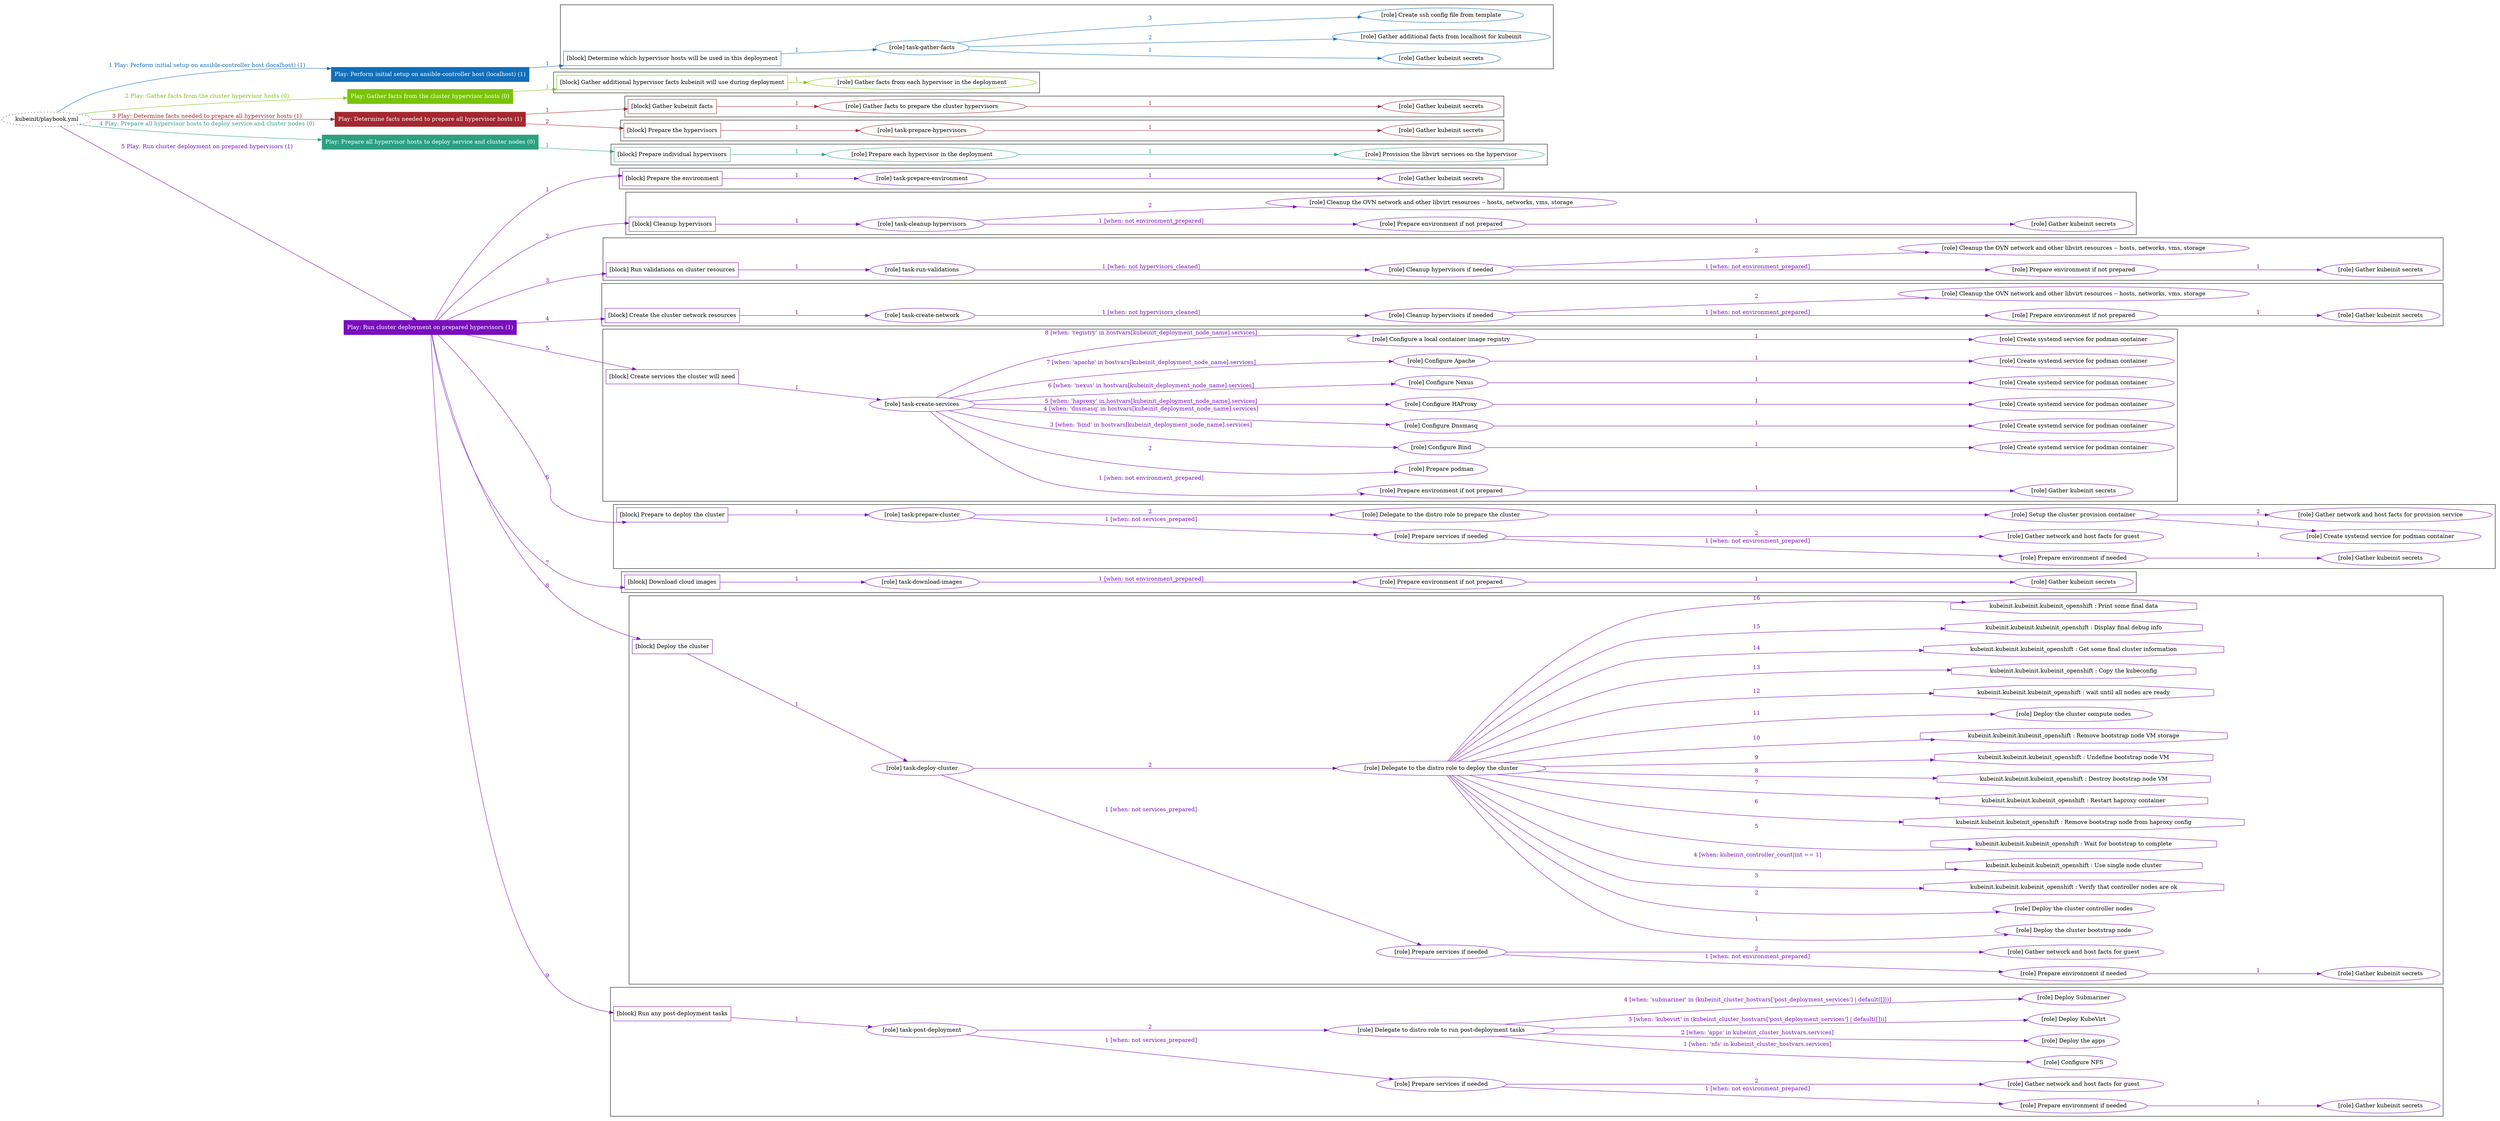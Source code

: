 digraph {
	graph [concentrate=true ordering=in rankdir=LR ratio=fill]
	edge [esep=5 sep=10]
	"kubeinit/playbook.yml" [URL="/home/runner/work/kubeinit/kubeinit/kubeinit/playbook.yml" id=playbook_2bc919d2 style=dotted]
	"kubeinit/playbook.yml" -> play_42d8cb57 [label="1 Play: Perform initial setup on ansible-controller host (localhost) (1)" color="#136eb9" fontcolor="#136eb9" id=edge_play_42d8cb57 labeltooltip="1 Play: Perform initial setup on ansible-controller host (localhost) (1)" tooltip="1 Play: Perform initial setup on ansible-controller host (localhost) (1)"]
	subgraph "Play: Perform initial setup on ansible-controller host (localhost) (1)" {
		play_42d8cb57 [label="Play: Perform initial setup on ansible-controller host (localhost) (1)" URL="/home/runner/work/kubeinit/kubeinit/kubeinit/playbook.yml" color="#136eb9" fontcolor="#ffffff" id=play_42d8cb57 shape=box style=filled tooltip=localhost]
		play_42d8cb57 -> block_ab6382f8 [label=1 color="#136eb9" fontcolor="#136eb9" id=edge_block_ab6382f8 labeltooltip=1 tooltip=1]
		subgraph cluster_block_ab6382f8 {
			block_ab6382f8 [label="[block] Determine which hypervisor hosts will be used in this deployment" URL="/home/runner/work/kubeinit/kubeinit/kubeinit/playbook.yml" color="#136eb9" id=block_ab6382f8 labeltooltip="Determine which hypervisor hosts will be used in this deployment" shape=box tooltip="Determine which hypervisor hosts will be used in this deployment"]
			block_ab6382f8 -> role_4de01412 [label="1 " color="#136eb9" fontcolor="#136eb9" id=edge_role_4de01412 labeltooltip="1 " tooltip="1 "]
			subgraph "task-gather-facts" {
				role_4de01412 [label="[role] task-gather-facts" URL="/home/runner/work/kubeinit/kubeinit/kubeinit/playbook.yml" color="#136eb9" id=role_4de01412 tooltip="task-gather-facts"]
				role_4de01412 -> role_50ab19f2 [label="1 " color="#136eb9" fontcolor="#136eb9" id=edge_role_50ab19f2 labeltooltip="1 " tooltip="1 "]
				subgraph "Gather kubeinit secrets" {
					role_50ab19f2 [label="[role] Gather kubeinit secrets" URL="/home/runner/.ansible/collections/ansible_collections/kubeinit/kubeinit/roles/kubeinit_prepare/tasks/build_hypervisors_group.yml" color="#136eb9" id=role_50ab19f2 tooltip="Gather kubeinit secrets"]
				}
				role_4de01412 -> role_bbcec282 [label="2 " color="#136eb9" fontcolor="#136eb9" id=edge_role_bbcec282 labeltooltip="2 " tooltip="2 "]
				subgraph "Gather additional facts from localhost for kubeinit" {
					role_bbcec282 [label="[role] Gather additional facts from localhost for kubeinit" URL="/home/runner/.ansible/collections/ansible_collections/kubeinit/kubeinit/roles/kubeinit_prepare/tasks/build_hypervisors_group.yml" color="#136eb9" id=role_bbcec282 tooltip="Gather additional facts from localhost for kubeinit"]
				}
				role_4de01412 -> role_967ce13c [label="3 " color="#136eb9" fontcolor="#136eb9" id=edge_role_967ce13c labeltooltip="3 " tooltip="3 "]
				subgraph "Create ssh config file from template" {
					role_967ce13c [label="[role] Create ssh config file from template" URL="/home/runner/.ansible/collections/ansible_collections/kubeinit/kubeinit/roles/kubeinit_prepare/tasks/build_hypervisors_group.yml" color="#136eb9" id=role_967ce13c tooltip="Create ssh config file from template"]
				}
			}
		}
	}
	"kubeinit/playbook.yml" -> play_426afaae [label="2 Play: Gather facts from the cluster hypervisor hosts (0)" color="#7ac408" fontcolor="#7ac408" id=edge_play_426afaae labeltooltip="2 Play: Gather facts from the cluster hypervisor hosts (0)" tooltip="2 Play: Gather facts from the cluster hypervisor hosts (0)"]
	subgraph "Play: Gather facts from the cluster hypervisor hosts (0)" {
		play_426afaae [label="Play: Gather facts from the cluster hypervisor hosts (0)" URL="/home/runner/work/kubeinit/kubeinit/kubeinit/playbook.yml" color="#7ac408" fontcolor="#ffffff" id=play_426afaae shape=box style=filled tooltip="Play: Gather facts from the cluster hypervisor hosts (0)"]
		play_426afaae -> block_d5fd59d7 [label=1 color="#7ac408" fontcolor="#7ac408" id=edge_block_d5fd59d7 labeltooltip=1 tooltip=1]
		subgraph cluster_block_d5fd59d7 {
			block_d5fd59d7 [label="[block] Gather additional hypervisor facts kubeinit will use during deployment" URL="/home/runner/work/kubeinit/kubeinit/kubeinit/playbook.yml" color="#7ac408" id=block_d5fd59d7 labeltooltip="Gather additional hypervisor facts kubeinit will use during deployment" shape=box tooltip="Gather additional hypervisor facts kubeinit will use during deployment"]
			block_d5fd59d7 -> role_74eb1814 [label="1 " color="#7ac408" fontcolor="#7ac408" id=edge_role_74eb1814 labeltooltip="1 " tooltip="1 "]
			subgraph "Gather facts from each hypervisor in the deployment" {
				role_74eb1814 [label="[role] Gather facts from each hypervisor in the deployment" URL="/home/runner/work/kubeinit/kubeinit/kubeinit/playbook.yml" color="#7ac408" id=role_74eb1814 tooltip="Gather facts from each hypervisor in the deployment"]
			}
		}
	}
	"kubeinit/playbook.yml" -> play_64f6f1b3 [label="3 Play: Determine facts needed to prepare all hypervisor hosts (1)" color="#a4282f" fontcolor="#a4282f" id=edge_play_64f6f1b3 labeltooltip="3 Play: Determine facts needed to prepare all hypervisor hosts (1)" tooltip="3 Play: Determine facts needed to prepare all hypervisor hosts (1)"]
	subgraph "Play: Determine facts needed to prepare all hypervisor hosts (1)" {
		play_64f6f1b3 [label="Play: Determine facts needed to prepare all hypervisor hosts (1)" URL="/home/runner/work/kubeinit/kubeinit/kubeinit/playbook.yml" color="#a4282f" fontcolor="#ffffff" id=play_64f6f1b3 shape=box style=filled tooltip=localhost]
		play_64f6f1b3 -> block_60fd2ccb [label=1 color="#a4282f" fontcolor="#a4282f" id=edge_block_60fd2ccb labeltooltip=1 tooltip=1]
		subgraph cluster_block_60fd2ccb {
			block_60fd2ccb [label="[block] Gather kubeinit facts" URL="/home/runner/work/kubeinit/kubeinit/kubeinit/playbook.yml" color="#a4282f" id=block_60fd2ccb labeltooltip="Gather kubeinit facts" shape=box tooltip="Gather kubeinit facts"]
			block_60fd2ccb -> role_95e7369f [label="1 " color="#a4282f" fontcolor="#a4282f" id=edge_role_95e7369f labeltooltip="1 " tooltip="1 "]
			subgraph "Gather facts to prepare the cluster hypervisors" {
				role_95e7369f [label="[role] Gather facts to prepare the cluster hypervisors" URL="/home/runner/work/kubeinit/kubeinit/kubeinit/playbook.yml" color="#a4282f" id=role_95e7369f tooltip="Gather facts to prepare the cluster hypervisors"]
				role_95e7369f -> role_ccf4638d [label="1 " color="#a4282f" fontcolor="#a4282f" id=edge_role_ccf4638d labeltooltip="1 " tooltip="1 "]
				subgraph "Gather kubeinit secrets" {
					role_ccf4638d [label="[role] Gather kubeinit secrets" URL="/home/runner/.ansible/collections/ansible_collections/kubeinit/kubeinit/roles/kubeinit_prepare/tasks/gather_kubeinit_facts.yml" color="#a4282f" id=role_ccf4638d tooltip="Gather kubeinit secrets"]
				}
			}
		}
		play_64f6f1b3 -> block_06c0b3a3 [label=2 color="#a4282f" fontcolor="#a4282f" id=edge_block_06c0b3a3 labeltooltip=2 tooltip=2]
		subgraph cluster_block_06c0b3a3 {
			block_06c0b3a3 [label="[block] Prepare the hypervisors" URL="/home/runner/work/kubeinit/kubeinit/kubeinit/playbook.yml" color="#a4282f" id=block_06c0b3a3 labeltooltip="Prepare the hypervisors" shape=box tooltip="Prepare the hypervisors"]
			block_06c0b3a3 -> role_b91d839a [label="1 " color="#a4282f" fontcolor="#a4282f" id=edge_role_b91d839a labeltooltip="1 " tooltip="1 "]
			subgraph "task-prepare-hypervisors" {
				role_b91d839a [label="[role] task-prepare-hypervisors" URL="/home/runner/work/kubeinit/kubeinit/kubeinit/playbook.yml" color="#a4282f" id=role_b91d839a tooltip="task-prepare-hypervisors"]
				role_b91d839a -> role_ae317c5e [label="1 " color="#a4282f" fontcolor="#a4282f" id=edge_role_ae317c5e labeltooltip="1 " tooltip="1 "]
				subgraph "Gather kubeinit secrets" {
					role_ae317c5e [label="[role] Gather kubeinit secrets" URL="/home/runner/.ansible/collections/ansible_collections/kubeinit/kubeinit/roles/kubeinit_prepare/tasks/gather_kubeinit_facts.yml" color="#a4282f" id=role_ae317c5e tooltip="Gather kubeinit secrets"]
				}
			}
		}
	}
	"kubeinit/playbook.yml" -> play_3808975d [label="4 Play: Prepare all hypervisor hosts to deploy service and cluster nodes (0)" color="#2ca082" fontcolor="#2ca082" id=edge_play_3808975d labeltooltip="4 Play: Prepare all hypervisor hosts to deploy service and cluster nodes (0)" tooltip="4 Play: Prepare all hypervisor hosts to deploy service and cluster nodes (0)"]
	subgraph "Play: Prepare all hypervisor hosts to deploy service and cluster nodes (0)" {
		play_3808975d [label="Play: Prepare all hypervisor hosts to deploy service and cluster nodes (0)" URL="/home/runner/work/kubeinit/kubeinit/kubeinit/playbook.yml" color="#2ca082" fontcolor="#ffffff" id=play_3808975d shape=box style=filled tooltip="Play: Prepare all hypervisor hosts to deploy service and cluster nodes (0)"]
		play_3808975d -> block_1a9d08e6 [label=1 color="#2ca082" fontcolor="#2ca082" id=edge_block_1a9d08e6 labeltooltip=1 tooltip=1]
		subgraph cluster_block_1a9d08e6 {
			block_1a9d08e6 [label="[block] Prepare individual hypervisors" URL="/home/runner/work/kubeinit/kubeinit/kubeinit/playbook.yml" color="#2ca082" id=block_1a9d08e6 labeltooltip="Prepare individual hypervisors" shape=box tooltip="Prepare individual hypervisors"]
			block_1a9d08e6 -> role_0a9b0deb [label="1 " color="#2ca082" fontcolor="#2ca082" id=edge_role_0a9b0deb labeltooltip="1 " tooltip="1 "]
			subgraph "Prepare each hypervisor in the deployment" {
				role_0a9b0deb [label="[role] Prepare each hypervisor in the deployment" URL="/home/runner/work/kubeinit/kubeinit/kubeinit/playbook.yml" color="#2ca082" id=role_0a9b0deb tooltip="Prepare each hypervisor in the deployment"]
				role_0a9b0deb -> role_351b82cb [label="1 " color="#2ca082" fontcolor="#2ca082" id=edge_role_351b82cb labeltooltip="1 " tooltip="1 "]
				subgraph "Provision the libvirt services on the hypervisor" {
					role_351b82cb [label="[role] Provision the libvirt services on the hypervisor" URL="/home/runner/.ansible/collections/ansible_collections/kubeinit/kubeinit/roles/kubeinit_prepare/tasks/prepare_hypervisor.yml" color="#2ca082" id=role_351b82cb tooltip="Provision the libvirt services on the hypervisor"]
				}
			}
		}
	}
	"kubeinit/playbook.yml" -> play_d81e9c3a [label="5 Play: Run cluster deployment on prepared hypervisors (1)" color="#7a0ebe" fontcolor="#7a0ebe" id=edge_play_d81e9c3a labeltooltip="5 Play: Run cluster deployment on prepared hypervisors (1)" tooltip="5 Play: Run cluster deployment on prepared hypervisors (1)"]
	subgraph "Play: Run cluster deployment on prepared hypervisors (1)" {
		play_d81e9c3a [label="Play: Run cluster deployment on prepared hypervisors (1)" URL="/home/runner/work/kubeinit/kubeinit/kubeinit/playbook.yml" color="#7a0ebe" fontcolor="#ffffff" id=play_d81e9c3a shape=box style=filled tooltip=localhost]
		play_d81e9c3a -> block_cead1b37 [label=1 color="#7a0ebe" fontcolor="#7a0ebe" id=edge_block_cead1b37 labeltooltip=1 tooltip=1]
		subgraph cluster_block_cead1b37 {
			block_cead1b37 [label="[block] Prepare the environment" URL="/home/runner/work/kubeinit/kubeinit/kubeinit/playbook.yml" color="#7a0ebe" id=block_cead1b37 labeltooltip="Prepare the environment" shape=box tooltip="Prepare the environment"]
			block_cead1b37 -> role_fc29632f [label="1 " color="#7a0ebe" fontcolor="#7a0ebe" id=edge_role_fc29632f labeltooltip="1 " tooltip="1 "]
			subgraph "task-prepare-environment" {
				role_fc29632f [label="[role] task-prepare-environment" URL="/home/runner/work/kubeinit/kubeinit/kubeinit/playbook.yml" color="#7a0ebe" id=role_fc29632f tooltip="task-prepare-environment"]
				role_fc29632f -> role_c5c56ee0 [label="1 " color="#7a0ebe" fontcolor="#7a0ebe" id=edge_role_c5c56ee0 labeltooltip="1 " tooltip="1 "]
				subgraph "Gather kubeinit secrets" {
					role_c5c56ee0 [label="[role] Gather kubeinit secrets" URL="/home/runner/.ansible/collections/ansible_collections/kubeinit/kubeinit/roles/kubeinit_prepare/tasks/gather_kubeinit_facts.yml" color="#7a0ebe" id=role_c5c56ee0 tooltip="Gather kubeinit secrets"]
				}
			}
		}
		play_d81e9c3a -> block_6b18c7f3 [label=2 color="#7a0ebe" fontcolor="#7a0ebe" id=edge_block_6b18c7f3 labeltooltip=2 tooltip=2]
		subgraph cluster_block_6b18c7f3 {
			block_6b18c7f3 [label="[block] Cleanup hypervisors" URL="/home/runner/work/kubeinit/kubeinit/kubeinit/playbook.yml" color="#7a0ebe" id=block_6b18c7f3 labeltooltip="Cleanup hypervisors" shape=box tooltip="Cleanup hypervisors"]
			block_6b18c7f3 -> role_fdab3ddb [label="1 " color="#7a0ebe" fontcolor="#7a0ebe" id=edge_role_fdab3ddb labeltooltip="1 " tooltip="1 "]
			subgraph "task-cleanup-hypervisors" {
				role_fdab3ddb [label="[role] task-cleanup-hypervisors" URL="/home/runner/work/kubeinit/kubeinit/kubeinit/playbook.yml" color="#7a0ebe" id=role_fdab3ddb tooltip="task-cleanup-hypervisors"]
				role_fdab3ddb -> role_eb3c0dd7 [label="1 [when: not environment_prepared]" color="#7a0ebe" fontcolor="#7a0ebe" id=edge_role_eb3c0dd7 labeltooltip="1 [when: not environment_prepared]" tooltip="1 [when: not environment_prepared]"]
				subgraph "Prepare environment if not prepared" {
					role_eb3c0dd7 [label="[role] Prepare environment if not prepared" URL="/home/runner/.ansible/collections/ansible_collections/kubeinit/kubeinit/roles/kubeinit_prepare/tasks/cleanup_hypervisors.yml" color="#7a0ebe" id=role_eb3c0dd7 tooltip="Prepare environment if not prepared"]
					role_eb3c0dd7 -> role_951913f5 [label="1 " color="#7a0ebe" fontcolor="#7a0ebe" id=edge_role_951913f5 labeltooltip="1 " tooltip="1 "]
					subgraph "Gather kubeinit secrets" {
						role_951913f5 [label="[role] Gather kubeinit secrets" URL="/home/runner/.ansible/collections/ansible_collections/kubeinit/kubeinit/roles/kubeinit_prepare/tasks/gather_kubeinit_facts.yml" color="#7a0ebe" id=role_951913f5 tooltip="Gather kubeinit secrets"]
					}
				}
				role_fdab3ddb -> role_a3d88780 [label="2 " color="#7a0ebe" fontcolor="#7a0ebe" id=edge_role_a3d88780 labeltooltip="2 " tooltip="2 "]
				subgraph "Cleanup the OVN network and other libvirt resources -- hosts, networks, vms, storage" {
					role_a3d88780 [label="[role] Cleanup the OVN network and other libvirt resources -- hosts, networks, vms, storage" URL="/home/runner/.ansible/collections/ansible_collections/kubeinit/kubeinit/roles/kubeinit_prepare/tasks/cleanup_hypervisors.yml" color="#7a0ebe" id=role_a3d88780 tooltip="Cleanup the OVN network and other libvirt resources -- hosts, networks, vms, storage"]
				}
			}
		}
		play_d81e9c3a -> block_5285bfd0 [label=3 color="#7a0ebe" fontcolor="#7a0ebe" id=edge_block_5285bfd0 labeltooltip=3 tooltip=3]
		subgraph cluster_block_5285bfd0 {
			block_5285bfd0 [label="[block] Run validations on cluster resources" URL="/home/runner/work/kubeinit/kubeinit/kubeinit/playbook.yml" color="#7a0ebe" id=block_5285bfd0 labeltooltip="Run validations on cluster resources" shape=box tooltip="Run validations on cluster resources"]
			block_5285bfd0 -> role_451460b5 [label="1 " color="#7a0ebe" fontcolor="#7a0ebe" id=edge_role_451460b5 labeltooltip="1 " tooltip="1 "]
			subgraph "task-run-validations" {
				role_451460b5 [label="[role] task-run-validations" URL="/home/runner/work/kubeinit/kubeinit/kubeinit/playbook.yml" color="#7a0ebe" id=role_451460b5 tooltip="task-run-validations"]
				role_451460b5 -> role_3b1f6bc4 [label="1 [when: not hypervisors_cleaned]" color="#7a0ebe" fontcolor="#7a0ebe" id=edge_role_3b1f6bc4 labeltooltip="1 [when: not hypervisors_cleaned]" tooltip="1 [when: not hypervisors_cleaned]"]
				subgraph "Cleanup hypervisors if needed" {
					role_3b1f6bc4 [label="[role] Cleanup hypervisors if needed" URL="/home/runner/.ansible/collections/ansible_collections/kubeinit/kubeinit/roles/kubeinit_validations/tasks/main.yml" color="#7a0ebe" id=role_3b1f6bc4 tooltip="Cleanup hypervisors if needed"]
					role_3b1f6bc4 -> role_e2d80b6b [label="1 [when: not environment_prepared]" color="#7a0ebe" fontcolor="#7a0ebe" id=edge_role_e2d80b6b labeltooltip="1 [when: not environment_prepared]" tooltip="1 [when: not environment_prepared]"]
					subgraph "Prepare environment if not prepared" {
						role_e2d80b6b [label="[role] Prepare environment if not prepared" URL="/home/runner/.ansible/collections/ansible_collections/kubeinit/kubeinit/roles/kubeinit_prepare/tasks/cleanup_hypervisors.yml" color="#7a0ebe" id=role_e2d80b6b tooltip="Prepare environment if not prepared"]
						role_e2d80b6b -> role_4014cd0b [label="1 " color="#7a0ebe" fontcolor="#7a0ebe" id=edge_role_4014cd0b labeltooltip="1 " tooltip="1 "]
						subgraph "Gather kubeinit secrets" {
							role_4014cd0b [label="[role] Gather kubeinit secrets" URL="/home/runner/.ansible/collections/ansible_collections/kubeinit/kubeinit/roles/kubeinit_prepare/tasks/gather_kubeinit_facts.yml" color="#7a0ebe" id=role_4014cd0b tooltip="Gather kubeinit secrets"]
						}
					}
					role_3b1f6bc4 -> role_65a14066 [label="2 " color="#7a0ebe" fontcolor="#7a0ebe" id=edge_role_65a14066 labeltooltip="2 " tooltip="2 "]
					subgraph "Cleanup the OVN network and other libvirt resources -- hosts, networks, vms, storage" {
						role_65a14066 [label="[role] Cleanup the OVN network and other libvirt resources -- hosts, networks, vms, storage" URL="/home/runner/.ansible/collections/ansible_collections/kubeinit/kubeinit/roles/kubeinit_prepare/tasks/cleanup_hypervisors.yml" color="#7a0ebe" id=role_65a14066 tooltip="Cleanup the OVN network and other libvirt resources -- hosts, networks, vms, storage"]
					}
				}
			}
		}
		play_d81e9c3a -> block_34283083 [label=4 color="#7a0ebe" fontcolor="#7a0ebe" id=edge_block_34283083 labeltooltip=4 tooltip=4]
		subgraph cluster_block_34283083 {
			block_34283083 [label="[block] Create the cluster network resources" URL="/home/runner/work/kubeinit/kubeinit/kubeinit/playbook.yml" color="#7a0ebe" id=block_34283083 labeltooltip="Create the cluster network resources" shape=box tooltip="Create the cluster network resources"]
			block_34283083 -> role_364de4bc [label="1 " color="#7a0ebe" fontcolor="#7a0ebe" id=edge_role_364de4bc labeltooltip="1 " tooltip="1 "]
			subgraph "task-create-network" {
				role_364de4bc [label="[role] task-create-network" URL="/home/runner/work/kubeinit/kubeinit/kubeinit/playbook.yml" color="#7a0ebe" id=role_364de4bc tooltip="task-create-network"]
				role_364de4bc -> role_377ddd27 [label="1 [when: not hypervisors_cleaned]" color="#7a0ebe" fontcolor="#7a0ebe" id=edge_role_377ddd27 labeltooltip="1 [when: not hypervisors_cleaned]" tooltip="1 [when: not hypervisors_cleaned]"]
				subgraph "Cleanup hypervisors if needed" {
					role_377ddd27 [label="[role] Cleanup hypervisors if needed" URL="/home/runner/.ansible/collections/ansible_collections/kubeinit/kubeinit/roles/kubeinit_libvirt/tasks/create_network.yml" color="#7a0ebe" id=role_377ddd27 tooltip="Cleanup hypervisors if needed"]
					role_377ddd27 -> role_6f25ae5f [label="1 [when: not environment_prepared]" color="#7a0ebe" fontcolor="#7a0ebe" id=edge_role_6f25ae5f labeltooltip="1 [when: not environment_prepared]" tooltip="1 [when: not environment_prepared]"]
					subgraph "Prepare environment if not prepared" {
						role_6f25ae5f [label="[role] Prepare environment if not prepared" URL="/home/runner/.ansible/collections/ansible_collections/kubeinit/kubeinit/roles/kubeinit_prepare/tasks/cleanup_hypervisors.yml" color="#7a0ebe" id=role_6f25ae5f tooltip="Prepare environment if not prepared"]
						role_6f25ae5f -> role_d028f5d2 [label="1 " color="#7a0ebe" fontcolor="#7a0ebe" id=edge_role_d028f5d2 labeltooltip="1 " tooltip="1 "]
						subgraph "Gather kubeinit secrets" {
							role_d028f5d2 [label="[role] Gather kubeinit secrets" URL="/home/runner/.ansible/collections/ansible_collections/kubeinit/kubeinit/roles/kubeinit_prepare/tasks/gather_kubeinit_facts.yml" color="#7a0ebe" id=role_d028f5d2 tooltip="Gather kubeinit secrets"]
						}
					}
					role_377ddd27 -> role_b4fbc97c [label="2 " color="#7a0ebe" fontcolor="#7a0ebe" id=edge_role_b4fbc97c labeltooltip="2 " tooltip="2 "]
					subgraph "Cleanup the OVN network and other libvirt resources -- hosts, networks, vms, storage" {
						role_b4fbc97c [label="[role] Cleanup the OVN network and other libvirt resources -- hosts, networks, vms, storage" URL="/home/runner/.ansible/collections/ansible_collections/kubeinit/kubeinit/roles/kubeinit_prepare/tasks/cleanup_hypervisors.yml" color="#7a0ebe" id=role_b4fbc97c tooltip="Cleanup the OVN network and other libvirt resources -- hosts, networks, vms, storage"]
					}
				}
			}
		}
		play_d81e9c3a -> block_0e315339 [label=5 color="#7a0ebe" fontcolor="#7a0ebe" id=edge_block_0e315339 labeltooltip=5 tooltip=5]
		subgraph cluster_block_0e315339 {
			block_0e315339 [label="[block] Create services the cluster will need" URL="/home/runner/work/kubeinit/kubeinit/kubeinit/playbook.yml" color="#7a0ebe" id=block_0e315339 labeltooltip="Create services the cluster will need" shape=box tooltip="Create services the cluster will need"]
			block_0e315339 -> role_ed046661 [label="1 " color="#7a0ebe" fontcolor="#7a0ebe" id=edge_role_ed046661 labeltooltip="1 " tooltip="1 "]
			subgraph "task-create-services" {
				role_ed046661 [label="[role] task-create-services" URL="/home/runner/work/kubeinit/kubeinit/kubeinit/playbook.yml" color="#7a0ebe" id=role_ed046661 tooltip="task-create-services"]
				role_ed046661 -> role_180e9550 [label="1 [when: not environment_prepared]" color="#7a0ebe" fontcolor="#7a0ebe" id=edge_role_180e9550 labeltooltip="1 [when: not environment_prepared]" tooltip="1 [when: not environment_prepared]"]
				subgraph "Prepare environment if not prepared" {
					role_180e9550 [label="[role] Prepare environment if not prepared" URL="/home/runner/.ansible/collections/ansible_collections/kubeinit/kubeinit/roles/kubeinit_services/tasks/main.yml" color="#7a0ebe" id=role_180e9550 tooltip="Prepare environment if not prepared"]
					role_180e9550 -> role_a70366de [label="1 " color="#7a0ebe" fontcolor="#7a0ebe" id=edge_role_a70366de labeltooltip="1 " tooltip="1 "]
					subgraph "Gather kubeinit secrets" {
						role_a70366de [label="[role] Gather kubeinit secrets" URL="/home/runner/.ansible/collections/ansible_collections/kubeinit/kubeinit/roles/kubeinit_prepare/tasks/gather_kubeinit_facts.yml" color="#7a0ebe" id=role_a70366de tooltip="Gather kubeinit secrets"]
					}
				}
				role_ed046661 -> role_4c6524f3 [label="2 " color="#7a0ebe" fontcolor="#7a0ebe" id=edge_role_4c6524f3 labeltooltip="2 " tooltip="2 "]
				subgraph "Prepare podman" {
					role_4c6524f3 [label="[role] Prepare podman" URL="/home/runner/.ansible/collections/ansible_collections/kubeinit/kubeinit/roles/kubeinit_services/tasks/00_create_service_pod.yml" color="#7a0ebe" id=role_4c6524f3 tooltip="Prepare podman"]
				}
				role_ed046661 -> role_94556815 [label="3 [when: 'bind' in hostvars[kubeinit_deployment_node_name].services]" color="#7a0ebe" fontcolor="#7a0ebe" id=edge_role_94556815 labeltooltip="3 [when: 'bind' in hostvars[kubeinit_deployment_node_name].services]" tooltip="3 [when: 'bind' in hostvars[kubeinit_deployment_node_name].services]"]
				subgraph "Configure Bind" {
					role_94556815 [label="[role] Configure Bind" URL="/home/runner/.ansible/collections/ansible_collections/kubeinit/kubeinit/roles/kubeinit_services/tasks/start_services_containers.yml" color="#7a0ebe" id=role_94556815 tooltip="Configure Bind"]
					role_94556815 -> role_c3c93eae [label="1 " color="#7a0ebe" fontcolor="#7a0ebe" id=edge_role_c3c93eae labeltooltip="1 " tooltip="1 "]
					subgraph "Create systemd service for podman container" {
						role_c3c93eae [label="[role] Create systemd service for podman container" URL="/home/runner/.ansible/collections/ansible_collections/kubeinit/kubeinit/roles/kubeinit_bind/tasks/main.yml" color="#7a0ebe" id=role_c3c93eae tooltip="Create systemd service for podman container"]
					}
				}
				role_ed046661 -> role_1ec7f7c9 [label="4 [when: 'dnsmasq' in hostvars[kubeinit_deployment_node_name].services]" color="#7a0ebe" fontcolor="#7a0ebe" id=edge_role_1ec7f7c9 labeltooltip="4 [when: 'dnsmasq' in hostvars[kubeinit_deployment_node_name].services]" tooltip="4 [when: 'dnsmasq' in hostvars[kubeinit_deployment_node_name].services]"]
				subgraph "Configure Dnsmasq" {
					role_1ec7f7c9 [label="[role] Configure Dnsmasq" URL="/home/runner/.ansible/collections/ansible_collections/kubeinit/kubeinit/roles/kubeinit_services/tasks/start_services_containers.yml" color="#7a0ebe" id=role_1ec7f7c9 tooltip="Configure Dnsmasq"]
					role_1ec7f7c9 -> role_5368dae4 [label="1 " color="#7a0ebe" fontcolor="#7a0ebe" id=edge_role_5368dae4 labeltooltip="1 " tooltip="1 "]
					subgraph "Create systemd service for podman container" {
						role_5368dae4 [label="[role] Create systemd service for podman container" URL="/home/runner/.ansible/collections/ansible_collections/kubeinit/kubeinit/roles/kubeinit_dnsmasq/tasks/main.yml" color="#7a0ebe" id=role_5368dae4 tooltip="Create systemd service for podman container"]
					}
				}
				role_ed046661 -> role_682fdfee [label="5 [when: 'haproxy' in hostvars[kubeinit_deployment_node_name].services]" color="#7a0ebe" fontcolor="#7a0ebe" id=edge_role_682fdfee labeltooltip="5 [when: 'haproxy' in hostvars[kubeinit_deployment_node_name].services]" tooltip="5 [when: 'haproxy' in hostvars[kubeinit_deployment_node_name].services]"]
				subgraph "Configure HAProxy" {
					role_682fdfee [label="[role] Configure HAProxy" URL="/home/runner/.ansible/collections/ansible_collections/kubeinit/kubeinit/roles/kubeinit_services/tasks/start_services_containers.yml" color="#7a0ebe" id=role_682fdfee tooltip="Configure HAProxy"]
					role_682fdfee -> role_a5bc48e3 [label="1 " color="#7a0ebe" fontcolor="#7a0ebe" id=edge_role_a5bc48e3 labeltooltip="1 " tooltip="1 "]
					subgraph "Create systemd service for podman container" {
						role_a5bc48e3 [label="[role] Create systemd service for podman container" URL="/home/runner/.ansible/collections/ansible_collections/kubeinit/kubeinit/roles/kubeinit_haproxy/tasks/main.yml" color="#7a0ebe" id=role_a5bc48e3 tooltip="Create systemd service for podman container"]
					}
				}
				role_ed046661 -> role_8a5d8f8c [label="6 [when: 'nexus' in hostvars[kubeinit_deployment_node_name].services]" color="#7a0ebe" fontcolor="#7a0ebe" id=edge_role_8a5d8f8c labeltooltip="6 [when: 'nexus' in hostvars[kubeinit_deployment_node_name].services]" tooltip="6 [when: 'nexus' in hostvars[kubeinit_deployment_node_name].services]"]
				subgraph "Configure Nexus" {
					role_8a5d8f8c [label="[role] Configure Nexus" URL="/home/runner/.ansible/collections/ansible_collections/kubeinit/kubeinit/roles/kubeinit_services/tasks/start_services_containers.yml" color="#7a0ebe" id=role_8a5d8f8c tooltip="Configure Nexus"]
					role_8a5d8f8c -> role_ec5f494a [label="1 " color="#7a0ebe" fontcolor="#7a0ebe" id=edge_role_ec5f494a labeltooltip="1 " tooltip="1 "]
					subgraph "Create systemd service for podman container" {
						role_ec5f494a [label="[role] Create systemd service for podman container" URL="/home/runner/.ansible/collections/ansible_collections/kubeinit/kubeinit/roles/kubeinit_nexus/tasks/main.yml" color="#7a0ebe" id=role_ec5f494a tooltip="Create systemd service for podman container"]
					}
				}
				role_ed046661 -> role_c0e71c9e [label="7 [when: 'apache' in hostvars[kubeinit_deployment_node_name].services]" color="#7a0ebe" fontcolor="#7a0ebe" id=edge_role_c0e71c9e labeltooltip="7 [when: 'apache' in hostvars[kubeinit_deployment_node_name].services]" tooltip="7 [when: 'apache' in hostvars[kubeinit_deployment_node_name].services]"]
				subgraph "Configure Apache" {
					role_c0e71c9e [label="[role] Configure Apache" URL="/home/runner/.ansible/collections/ansible_collections/kubeinit/kubeinit/roles/kubeinit_services/tasks/start_services_containers.yml" color="#7a0ebe" id=role_c0e71c9e tooltip="Configure Apache"]
					role_c0e71c9e -> role_d91f0f58 [label="1 " color="#7a0ebe" fontcolor="#7a0ebe" id=edge_role_d91f0f58 labeltooltip="1 " tooltip="1 "]
					subgraph "Create systemd service for podman container" {
						role_d91f0f58 [label="[role] Create systemd service for podman container" URL="/home/runner/.ansible/collections/ansible_collections/kubeinit/kubeinit/roles/kubeinit_apache/tasks/main.yml" color="#7a0ebe" id=role_d91f0f58 tooltip="Create systemd service for podman container"]
					}
				}
				role_ed046661 -> role_6785eb2b [label="8 [when: 'registry' in hostvars[kubeinit_deployment_node_name].services]" color="#7a0ebe" fontcolor="#7a0ebe" id=edge_role_6785eb2b labeltooltip="8 [when: 'registry' in hostvars[kubeinit_deployment_node_name].services]" tooltip="8 [when: 'registry' in hostvars[kubeinit_deployment_node_name].services]"]
				subgraph "Configure a local container image registry" {
					role_6785eb2b [label="[role] Configure a local container image registry" URL="/home/runner/.ansible/collections/ansible_collections/kubeinit/kubeinit/roles/kubeinit_services/tasks/start_services_containers.yml" color="#7a0ebe" id=role_6785eb2b tooltip="Configure a local container image registry"]
					role_6785eb2b -> role_294d53e6 [label="1 " color="#7a0ebe" fontcolor="#7a0ebe" id=edge_role_294d53e6 labeltooltip="1 " tooltip="1 "]
					subgraph "Create systemd service for podman container" {
						role_294d53e6 [label="[role] Create systemd service for podman container" URL="/home/runner/.ansible/collections/ansible_collections/kubeinit/kubeinit/roles/kubeinit_registry/tasks/main.yml" color="#7a0ebe" id=role_294d53e6 tooltip="Create systemd service for podman container"]
					}
				}
			}
		}
		play_d81e9c3a -> block_6ee4ea5a [label=6 color="#7a0ebe" fontcolor="#7a0ebe" id=edge_block_6ee4ea5a labeltooltip=6 tooltip=6]
		subgraph cluster_block_6ee4ea5a {
			block_6ee4ea5a [label="[block] Prepare to deploy the cluster" URL="/home/runner/work/kubeinit/kubeinit/kubeinit/playbook.yml" color="#7a0ebe" id=block_6ee4ea5a labeltooltip="Prepare to deploy the cluster" shape=box tooltip="Prepare to deploy the cluster"]
			block_6ee4ea5a -> role_974b3382 [label="1 " color="#7a0ebe" fontcolor="#7a0ebe" id=edge_role_974b3382 labeltooltip="1 " tooltip="1 "]
			subgraph "task-prepare-cluster" {
				role_974b3382 [label="[role] task-prepare-cluster" URL="/home/runner/work/kubeinit/kubeinit/kubeinit/playbook.yml" color="#7a0ebe" id=role_974b3382 tooltip="task-prepare-cluster"]
				role_974b3382 -> role_971c753e [label="1 [when: not services_prepared]" color="#7a0ebe" fontcolor="#7a0ebe" id=edge_role_971c753e labeltooltip="1 [when: not services_prepared]" tooltip="1 [when: not services_prepared]"]
				subgraph "Prepare services if needed" {
					role_971c753e [label="[role] Prepare services if needed" URL="/home/runner/.ansible/collections/ansible_collections/kubeinit/kubeinit/roles/kubeinit_prepare/tasks/prepare_cluster.yml" color="#7a0ebe" id=role_971c753e tooltip="Prepare services if needed"]
					role_971c753e -> role_c338d9d8 [label="1 [when: not environment_prepared]" color="#7a0ebe" fontcolor="#7a0ebe" id=edge_role_c338d9d8 labeltooltip="1 [when: not environment_prepared]" tooltip="1 [when: not environment_prepared]"]
					subgraph "Prepare environment if needed" {
						role_c338d9d8 [label="[role] Prepare environment if needed" URL="/home/runner/.ansible/collections/ansible_collections/kubeinit/kubeinit/roles/kubeinit_services/tasks/prepare_services.yml" color="#7a0ebe" id=role_c338d9d8 tooltip="Prepare environment if needed"]
						role_c338d9d8 -> role_91e8bb3c [label="1 " color="#7a0ebe" fontcolor="#7a0ebe" id=edge_role_91e8bb3c labeltooltip="1 " tooltip="1 "]
						subgraph "Gather kubeinit secrets" {
							role_91e8bb3c [label="[role] Gather kubeinit secrets" URL="/home/runner/.ansible/collections/ansible_collections/kubeinit/kubeinit/roles/kubeinit_prepare/tasks/gather_kubeinit_facts.yml" color="#7a0ebe" id=role_91e8bb3c tooltip="Gather kubeinit secrets"]
						}
					}
					role_971c753e -> role_a97abe06 [label="2 " color="#7a0ebe" fontcolor="#7a0ebe" id=edge_role_a97abe06 labeltooltip="2 " tooltip="2 "]
					subgraph "Gather network and host facts for guest" {
						role_a97abe06 [label="[role] Gather network and host facts for guest" URL="/home/runner/.ansible/collections/ansible_collections/kubeinit/kubeinit/roles/kubeinit_services/tasks/prepare_services.yml" color="#7a0ebe" id=role_a97abe06 tooltip="Gather network and host facts for guest"]
					}
				}
				role_974b3382 -> role_489b1005 [label="2 " color="#7a0ebe" fontcolor="#7a0ebe" id=edge_role_489b1005 labeltooltip="2 " tooltip="2 "]
				subgraph "Delegate to the distro role to prepare the cluster" {
					role_489b1005 [label="[role] Delegate to the distro role to prepare the cluster" URL="/home/runner/.ansible/collections/ansible_collections/kubeinit/kubeinit/roles/kubeinit_prepare/tasks/prepare_cluster.yml" color="#7a0ebe" id=role_489b1005 tooltip="Delegate to the distro role to prepare the cluster"]
					role_489b1005 -> role_f780c034 [label="1 " color="#7a0ebe" fontcolor="#7a0ebe" id=edge_role_f780c034 labeltooltip="1 " tooltip="1 "]
					subgraph "Setup the cluster provision container" {
						role_f780c034 [label="[role] Setup the cluster provision container" URL="/home/runner/.ansible/collections/ansible_collections/kubeinit/kubeinit/roles/kubeinit_openshift/tasks/prepare_cluster.yml" color="#7a0ebe" id=role_f780c034 tooltip="Setup the cluster provision container"]
						role_f780c034 -> role_e77b1462 [label="1 " color="#7a0ebe" fontcolor="#7a0ebe" id=edge_role_e77b1462 labeltooltip="1 " tooltip="1 "]
						subgraph "Create systemd service for podman container" {
							role_e77b1462 [label="[role] Create systemd service for podman container" URL="/home/runner/.ansible/collections/ansible_collections/kubeinit/kubeinit/roles/kubeinit_services/tasks/create_provision_container.yml" color="#7a0ebe" id=role_e77b1462 tooltip="Create systemd service for podman container"]
						}
						role_f780c034 -> role_a1c9f746 [label="2 " color="#7a0ebe" fontcolor="#7a0ebe" id=edge_role_a1c9f746 labeltooltip="2 " tooltip="2 "]
						subgraph "Gather network and host facts for provision service" {
							role_a1c9f746 [label="[role] Gather network and host facts for provision service" URL="/home/runner/.ansible/collections/ansible_collections/kubeinit/kubeinit/roles/kubeinit_services/tasks/create_provision_container.yml" color="#7a0ebe" id=role_a1c9f746 tooltip="Gather network and host facts for provision service"]
						}
					}
				}
			}
		}
		play_d81e9c3a -> block_df92e166 [label=7 color="#7a0ebe" fontcolor="#7a0ebe" id=edge_block_df92e166 labeltooltip=7 tooltip=7]
		subgraph cluster_block_df92e166 {
			block_df92e166 [label="[block] Download cloud images" URL="/home/runner/work/kubeinit/kubeinit/kubeinit/playbook.yml" color="#7a0ebe" id=block_df92e166 labeltooltip="Download cloud images" shape=box tooltip="Download cloud images"]
			block_df92e166 -> role_f6efdd2c [label="1 " color="#7a0ebe" fontcolor="#7a0ebe" id=edge_role_f6efdd2c labeltooltip="1 " tooltip="1 "]
			subgraph "task-download-images" {
				role_f6efdd2c [label="[role] task-download-images" URL="/home/runner/work/kubeinit/kubeinit/kubeinit/playbook.yml" color="#7a0ebe" id=role_f6efdd2c tooltip="task-download-images"]
				role_f6efdd2c -> role_fb99505f [label="1 [when: not environment_prepared]" color="#7a0ebe" fontcolor="#7a0ebe" id=edge_role_fb99505f labeltooltip="1 [when: not environment_prepared]" tooltip="1 [when: not environment_prepared]"]
				subgraph "Prepare environment if not prepared" {
					role_fb99505f [label="[role] Prepare environment if not prepared" URL="/home/runner/.ansible/collections/ansible_collections/kubeinit/kubeinit/roles/kubeinit_libvirt/tasks/download_cloud_images.yml" color="#7a0ebe" id=role_fb99505f tooltip="Prepare environment if not prepared"]
					role_fb99505f -> role_b3920d2b [label="1 " color="#7a0ebe" fontcolor="#7a0ebe" id=edge_role_b3920d2b labeltooltip="1 " tooltip="1 "]
					subgraph "Gather kubeinit secrets" {
						role_b3920d2b [label="[role] Gather kubeinit secrets" URL="/home/runner/.ansible/collections/ansible_collections/kubeinit/kubeinit/roles/kubeinit_prepare/tasks/gather_kubeinit_facts.yml" color="#7a0ebe" id=role_b3920d2b tooltip="Gather kubeinit secrets"]
					}
				}
			}
		}
		play_d81e9c3a -> block_239ae152 [label=8 color="#7a0ebe" fontcolor="#7a0ebe" id=edge_block_239ae152 labeltooltip=8 tooltip=8]
		subgraph cluster_block_239ae152 {
			block_239ae152 [label="[block] Deploy the cluster" URL="/home/runner/work/kubeinit/kubeinit/kubeinit/playbook.yml" color="#7a0ebe" id=block_239ae152 labeltooltip="Deploy the cluster" shape=box tooltip="Deploy the cluster"]
			block_239ae152 -> role_3216709f [label="1 " color="#7a0ebe" fontcolor="#7a0ebe" id=edge_role_3216709f labeltooltip="1 " tooltip="1 "]
			subgraph "task-deploy-cluster" {
				role_3216709f [label="[role] task-deploy-cluster" URL="/home/runner/work/kubeinit/kubeinit/kubeinit/playbook.yml" color="#7a0ebe" id=role_3216709f tooltip="task-deploy-cluster"]
				role_3216709f -> role_c3518d18 [label="1 [when: not services_prepared]" color="#7a0ebe" fontcolor="#7a0ebe" id=edge_role_c3518d18 labeltooltip="1 [when: not services_prepared]" tooltip="1 [when: not services_prepared]"]
				subgraph "Prepare services if needed" {
					role_c3518d18 [label="[role] Prepare services if needed" URL="/home/runner/.ansible/collections/ansible_collections/kubeinit/kubeinit/roles/kubeinit_prepare/tasks/deploy_cluster.yml" color="#7a0ebe" id=role_c3518d18 tooltip="Prepare services if needed"]
					role_c3518d18 -> role_7b1175e0 [label="1 [when: not environment_prepared]" color="#7a0ebe" fontcolor="#7a0ebe" id=edge_role_7b1175e0 labeltooltip="1 [when: not environment_prepared]" tooltip="1 [when: not environment_prepared]"]
					subgraph "Prepare environment if needed" {
						role_7b1175e0 [label="[role] Prepare environment if needed" URL="/home/runner/.ansible/collections/ansible_collections/kubeinit/kubeinit/roles/kubeinit_services/tasks/prepare_services.yml" color="#7a0ebe" id=role_7b1175e0 tooltip="Prepare environment if needed"]
						role_7b1175e0 -> role_916cd339 [label="1 " color="#7a0ebe" fontcolor="#7a0ebe" id=edge_role_916cd339 labeltooltip="1 " tooltip="1 "]
						subgraph "Gather kubeinit secrets" {
							role_916cd339 [label="[role] Gather kubeinit secrets" URL="/home/runner/.ansible/collections/ansible_collections/kubeinit/kubeinit/roles/kubeinit_prepare/tasks/gather_kubeinit_facts.yml" color="#7a0ebe" id=role_916cd339 tooltip="Gather kubeinit secrets"]
						}
					}
					role_c3518d18 -> role_1379c015 [label="2 " color="#7a0ebe" fontcolor="#7a0ebe" id=edge_role_1379c015 labeltooltip="2 " tooltip="2 "]
					subgraph "Gather network and host facts for guest" {
						role_1379c015 [label="[role] Gather network and host facts for guest" URL="/home/runner/.ansible/collections/ansible_collections/kubeinit/kubeinit/roles/kubeinit_services/tasks/prepare_services.yml" color="#7a0ebe" id=role_1379c015 tooltip="Gather network and host facts for guest"]
					}
				}
				role_3216709f -> role_504c4e3b [label="2 " color="#7a0ebe" fontcolor="#7a0ebe" id=edge_role_504c4e3b labeltooltip="2 " tooltip="2 "]
				subgraph "Delegate to the distro role to deploy the cluster" {
					role_504c4e3b [label="[role] Delegate to the distro role to deploy the cluster" URL="/home/runner/.ansible/collections/ansible_collections/kubeinit/kubeinit/roles/kubeinit_prepare/tasks/deploy_cluster.yml" color="#7a0ebe" id=role_504c4e3b tooltip="Delegate to the distro role to deploy the cluster"]
					role_504c4e3b -> role_0725ec12 [label="1 " color="#7a0ebe" fontcolor="#7a0ebe" id=edge_role_0725ec12 labeltooltip="1 " tooltip="1 "]
					subgraph "Deploy the cluster bootstrap node" {
						role_0725ec12 [label="[role] Deploy the cluster bootstrap node" URL="/home/runner/.ansible/collections/ansible_collections/kubeinit/kubeinit/roles/kubeinit_openshift/tasks/main.yml" color="#7a0ebe" id=role_0725ec12 tooltip="Deploy the cluster bootstrap node"]
					}
					role_504c4e3b -> role_2e772c7a [label="2 " color="#7a0ebe" fontcolor="#7a0ebe" id=edge_role_2e772c7a labeltooltip="2 " tooltip="2 "]
					subgraph "Deploy the cluster controller nodes" {
						role_2e772c7a [label="[role] Deploy the cluster controller nodes" URL="/home/runner/.ansible/collections/ansible_collections/kubeinit/kubeinit/roles/kubeinit_openshift/tasks/main.yml" color="#7a0ebe" id=role_2e772c7a tooltip="Deploy the cluster controller nodes"]
					}
					task_0b4cd3e6 [label="kubeinit.kubeinit.kubeinit_openshift : Verify that controller nodes are ok" URL="/home/runner/.ansible/collections/ansible_collections/kubeinit/kubeinit/roles/kubeinit_openshift/tasks/main.yml" color="#7a0ebe" id=task_0b4cd3e6 shape=octagon tooltip="kubeinit.kubeinit.kubeinit_openshift : Verify that controller nodes are ok"]
					role_504c4e3b -> task_0b4cd3e6 [label="3 " color="#7a0ebe" fontcolor="#7a0ebe" id=edge_task_0b4cd3e6 labeltooltip="3 " tooltip="3 "]
					task_028b3341 [label="kubeinit.kubeinit.kubeinit_openshift : Use single node cluster" URL="/home/runner/.ansible/collections/ansible_collections/kubeinit/kubeinit/roles/kubeinit_openshift/tasks/main.yml" color="#7a0ebe" id=task_028b3341 shape=octagon tooltip="kubeinit.kubeinit.kubeinit_openshift : Use single node cluster"]
					role_504c4e3b -> task_028b3341 [label="4 [when: kubeinit_controller_count|int == 1]" color="#7a0ebe" fontcolor="#7a0ebe" id=edge_task_028b3341 labeltooltip="4 [when: kubeinit_controller_count|int == 1]" tooltip="4 [when: kubeinit_controller_count|int == 1]"]
					task_17e0ce3e [label="kubeinit.kubeinit.kubeinit_openshift : Wait for bootstrap to complete" URL="/home/runner/.ansible/collections/ansible_collections/kubeinit/kubeinit/roles/kubeinit_openshift/tasks/main.yml" color="#7a0ebe" id=task_17e0ce3e shape=octagon tooltip="kubeinit.kubeinit.kubeinit_openshift : Wait for bootstrap to complete"]
					role_504c4e3b -> task_17e0ce3e [label="5 " color="#7a0ebe" fontcolor="#7a0ebe" id=edge_task_17e0ce3e labeltooltip="5 " tooltip="5 "]
					task_8b4c3c42 [label="kubeinit.kubeinit.kubeinit_openshift : Remove bootstrap node from haproxy config" URL="/home/runner/.ansible/collections/ansible_collections/kubeinit/kubeinit/roles/kubeinit_openshift/tasks/main.yml" color="#7a0ebe" id=task_8b4c3c42 shape=octagon tooltip="kubeinit.kubeinit.kubeinit_openshift : Remove bootstrap node from haproxy config"]
					role_504c4e3b -> task_8b4c3c42 [label="6 " color="#7a0ebe" fontcolor="#7a0ebe" id=edge_task_8b4c3c42 labeltooltip="6 " tooltip="6 "]
					task_bd2a38da [label="kubeinit.kubeinit.kubeinit_openshift : Restart haproxy container" URL="/home/runner/.ansible/collections/ansible_collections/kubeinit/kubeinit/roles/kubeinit_openshift/tasks/main.yml" color="#7a0ebe" id=task_bd2a38da shape=octagon tooltip="kubeinit.kubeinit.kubeinit_openshift : Restart haproxy container"]
					role_504c4e3b -> task_bd2a38da [label="7 " color="#7a0ebe" fontcolor="#7a0ebe" id=edge_task_bd2a38da labeltooltip="7 " tooltip="7 "]
					task_2eae8d0b [label="kubeinit.kubeinit.kubeinit_openshift : Destroy bootstrap node VM" URL="/home/runner/.ansible/collections/ansible_collections/kubeinit/kubeinit/roles/kubeinit_openshift/tasks/main.yml" color="#7a0ebe" id=task_2eae8d0b shape=octagon tooltip="kubeinit.kubeinit.kubeinit_openshift : Destroy bootstrap node VM"]
					role_504c4e3b -> task_2eae8d0b [label="8 " color="#7a0ebe" fontcolor="#7a0ebe" id=edge_task_2eae8d0b labeltooltip="8 " tooltip="8 "]
					task_f7b5eb14 [label="kubeinit.kubeinit.kubeinit_openshift : Undefine bootstrap node VM" URL="/home/runner/.ansible/collections/ansible_collections/kubeinit/kubeinit/roles/kubeinit_openshift/tasks/main.yml" color="#7a0ebe" id=task_f7b5eb14 shape=octagon tooltip="kubeinit.kubeinit.kubeinit_openshift : Undefine bootstrap node VM"]
					role_504c4e3b -> task_f7b5eb14 [label="9 " color="#7a0ebe" fontcolor="#7a0ebe" id=edge_task_f7b5eb14 labeltooltip="9 " tooltip="9 "]
					task_294a0473 [label="kubeinit.kubeinit.kubeinit_openshift : Remove bootstrap node VM storage" URL="/home/runner/.ansible/collections/ansible_collections/kubeinit/kubeinit/roles/kubeinit_openshift/tasks/main.yml" color="#7a0ebe" id=task_294a0473 shape=octagon tooltip="kubeinit.kubeinit.kubeinit_openshift : Remove bootstrap node VM storage"]
					role_504c4e3b -> task_294a0473 [label="10 " color="#7a0ebe" fontcolor="#7a0ebe" id=edge_task_294a0473 labeltooltip="10 " tooltip="10 "]
					role_504c4e3b -> role_af1f5d9b [label="11 " color="#7a0ebe" fontcolor="#7a0ebe" id=edge_role_af1f5d9b labeltooltip="11 " tooltip="11 "]
					subgraph "Deploy the cluster compute nodes" {
						role_af1f5d9b [label="[role] Deploy the cluster compute nodes" URL="/home/runner/.ansible/collections/ansible_collections/kubeinit/kubeinit/roles/kubeinit_openshift/tasks/main.yml" color="#7a0ebe" id=role_af1f5d9b tooltip="Deploy the cluster compute nodes"]
					}
					task_b47d20f0 [label="kubeinit.kubeinit.kubeinit_openshift : wait until all nodes are ready" URL="/home/runner/.ansible/collections/ansible_collections/kubeinit/kubeinit/roles/kubeinit_openshift/tasks/main.yml" color="#7a0ebe" id=task_b47d20f0 shape=octagon tooltip="kubeinit.kubeinit.kubeinit_openshift : wait until all nodes are ready"]
					role_504c4e3b -> task_b47d20f0 [label="12 " color="#7a0ebe" fontcolor="#7a0ebe" id=edge_task_b47d20f0 labeltooltip="12 " tooltip="12 "]
					task_1feaada3 [label="kubeinit.kubeinit.kubeinit_openshift : Copy the kubeconfig" URL="/home/runner/.ansible/collections/ansible_collections/kubeinit/kubeinit/roles/kubeinit_openshift/tasks/main.yml" color="#7a0ebe" id=task_1feaada3 shape=octagon tooltip="kubeinit.kubeinit.kubeinit_openshift : Copy the kubeconfig"]
					role_504c4e3b -> task_1feaada3 [label="13 " color="#7a0ebe" fontcolor="#7a0ebe" id=edge_task_1feaada3 labeltooltip="13 " tooltip="13 "]
					task_a246933c [label="kubeinit.kubeinit.kubeinit_openshift : Get some final cluster information" URL="/home/runner/.ansible/collections/ansible_collections/kubeinit/kubeinit/roles/kubeinit_openshift/tasks/main.yml" color="#7a0ebe" id=task_a246933c shape=octagon tooltip="kubeinit.kubeinit.kubeinit_openshift : Get some final cluster information"]
					role_504c4e3b -> task_a246933c [label="14 " color="#7a0ebe" fontcolor="#7a0ebe" id=edge_task_a246933c labeltooltip="14 " tooltip="14 "]
					task_b8fa6174 [label="kubeinit.kubeinit.kubeinit_openshift : Display final debug info" URL="/home/runner/.ansible/collections/ansible_collections/kubeinit/kubeinit/roles/kubeinit_openshift/tasks/main.yml" color="#7a0ebe" id=task_b8fa6174 shape=octagon tooltip="kubeinit.kubeinit.kubeinit_openshift : Display final debug info"]
					role_504c4e3b -> task_b8fa6174 [label="15 " color="#7a0ebe" fontcolor="#7a0ebe" id=edge_task_b8fa6174 labeltooltip="15 " tooltip="15 "]
					task_1a3e35f1 [label="kubeinit.kubeinit.kubeinit_openshift : Print some final data" URL="/home/runner/.ansible/collections/ansible_collections/kubeinit/kubeinit/roles/kubeinit_openshift/tasks/main.yml" color="#7a0ebe" id=task_1a3e35f1 shape=octagon tooltip="kubeinit.kubeinit.kubeinit_openshift : Print some final data"]
					role_504c4e3b -> task_1a3e35f1 [label="16 " color="#7a0ebe" fontcolor="#7a0ebe" id=edge_task_1a3e35f1 labeltooltip="16 " tooltip="16 "]
				}
			}
		}
		play_d81e9c3a -> block_475c90a4 [label=9 color="#7a0ebe" fontcolor="#7a0ebe" id=edge_block_475c90a4 labeltooltip=9 tooltip=9]
		subgraph cluster_block_475c90a4 {
			block_475c90a4 [label="[block] Run any post-deployment tasks" URL="/home/runner/work/kubeinit/kubeinit/kubeinit/playbook.yml" color="#7a0ebe" id=block_475c90a4 labeltooltip="Run any post-deployment tasks" shape=box tooltip="Run any post-deployment tasks"]
			block_475c90a4 -> role_c5e88ea1 [label="1 " color="#7a0ebe" fontcolor="#7a0ebe" id=edge_role_c5e88ea1 labeltooltip="1 " tooltip="1 "]
			subgraph "task-post-deployment" {
				role_c5e88ea1 [label="[role] task-post-deployment" URL="/home/runner/work/kubeinit/kubeinit/kubeinit/playbook.yml" color="#7a0ebe" id=role_c5e88ea1 tooltip="task-post-deployment"]
				role_c5e88ea1 -> role_c7d4cf72 [label="1 [when: not services_prepared]" color="#7a0ebe" fontcolor="#7a0ebe" id=edge_role_c7d4cf72 labeltooltip="1 [when: not services_prepared]" tooltip="1 [when: not services_prepared]"]
				subgraph "Prepare services if needed" {
					role_c7d4cf72 [label="[role] Prepare services if needed" URL="/home/runner/.ansible/collections/ansible_collections/kubeinit/kubeinit/roles/kubeinit_prepare/tasks/post_deployment.yml" color="#7a0ebe" id=role_c7d4cf72 tooltip="Prepare services if needed"]
					role_c7d4cf72 -> role_129ff96f [label="1 [when: not environment_prepared]" color="#7a0ebe" fontcolor="#7a0ebe" id=edge_role_129ff96f labeltooltip="1 [when: not environment_prepared]" tooltip="1 [when: not environment_prepared]"]
					subgraph "Prepare environment if needed" {
						role_129ff96f [label="[role] Prepare environment if needed" URL="/home/runner/.ansible/collections/ansible_collections/kubeinit/kubeinit/roles/kubeinit_services/tasks/prepare_services.yml" color="#7a0ebe" id=role_129ff96f tooltip="Prepare environment if needed"]
						role_129ff96f -> role_c0729b71 [label="1 " color="#7a0ebe" fontcolor="#7a0ebe" id=edge_role_c0729b71 labeltooltip="1 " tooltip="1 "]
						subgraph "Gather kubeinit secrets" {
							role_c0729b71 [label="[role] Gather kubeinit secrets" URL="/home/runner/.ansible/collections/ansible_collections/kubeinit/kubeinit/roles/kubeinit_prepare/tasks/gather_kubeinit_facts.yml" color="#7a0ebe" id=role_c0729b71 tooltip="Gather kubeinit secrets"]
						}
					}
					role_c7d4cf72 -> role_930e1032 [label="2 " color="#7a0ebe" fontcolor="#7a0ebe" id=edge_role_930e1032 labeltooltip="2 " tooltip="2 "]
					subgraph "Gather network and host facts for guest" {
						role_930e1032 [label="[role] Gather network and host facts for guest" URL="/home/runner/.ansible/collections/ansible_collections/kubeinit/kubeinit/roles/kubeinit_services/tasks/prepare_services.yml" color="#7a0ebe" id=role_930e1032 tooltip="Gather network and host facts for guest"]
					}
				}
				role_c5e88ea1 -> role_70590668 [label="2 " color="#7a0ebe" fontcolor="#7a0ebe" id=edge_role_70590668 labeltooltip="2 " tooltip="2 "]
				subgraph "Delegate to distro role to run post-deployment tasks" {
					role_70590668 [label="[role] Delegate to distro role to run post-deployment tasks" URL="/home/runner/.ansible/collections/ansible_collections/kubeinit/kubeinit/roles/kubeinit_prepare/tasks/post_deployment.yml" color="#7a0ebe" id=role_70590668 tooltip="Delegate to distro role to run post-deployment tasks"]
					role_70590668 -> role_5b53597e [label="1 [when: 'nfs' in kubeinit_cluster_hostvars.services]" color="#7a0ebe" fontcolor="#7a0ebe" id=edge_role_5b53597e labeltooltip="1 [when: 'nfs' in kubeinit_cluster_hostvars.services]" tooltip="1 [when: 'nfs' in kubeinit_cluster_hostvars.services]"]
					subgraph "Configure NFS" {
						role_5b53597e [label="[role] Configure NFS" URL="/home/runner/.ansible/collections/ansible_collections/kubeinit/kubeinit/roles/kubeinit_openshift/tasks/post_deployment_tasks.yml" color="#7a0ebe" id=role_5b53597e tooltip="Configure NFS"]
					}
					role_70590668 -> role_16a3685c [label="2 [when: 'apps' in kubeinit_cluster_hostvars.services]" color="#7a0ebe" fontcolor="#7a0ebe" id=edge_role_16a3685c labeltooltip="2 [when: 'apps' in kubeinit_cluster_hostvars.services]" tooltip="2 [when: 'apps' in kubeinit_cluster_hostvars.services]"]
					subgraph "Deploy the apps" {
						role_16a3685c [label="[role] Deploy the apps" URL="/home/runner/.ansible/collections/ansible_collections/kubeinit/kubeinit/roles/kubeinit_openshift/tasks/post_deployment_tasks.yml" color="#7a0ebe" id=role_16a3685c tooltip="Deploy the apps"]
					}
					role_70590668 -> role_35eeffd5 [label="3 [when: 'kubevirt' in (kubeinit_cluster_hostvars['post_deployment_services'] | default([]))]" color="#7a0ebe" fontcolor="#7a0ebe" id=edge_role_35eeffd5 labeltooltip="3 [when: 'kubevirt' in (kubeinit_cluster_hostvars['post_deployment_services'] | default([]))]" tooltip="3 [when: 'kubevirt' in (kubeinit_cluster_hostvars['post_deployment_services'] | default([]))]"]
					subgraph "Deploy KubeVirt" {
						role_35eeffd5 [label="[role] Deploy KubeVirt" URL="/home/runner/.ansible/collections/ansible_collections/kubeinit/kubeinit/roles/kubeinit_openshift/tasks/post_deployment_tasks.yml" color="#7a0ebe" id=role_35eeffd5 tooltip="Deploy KubeVirt"]
					}
					role_70590668 -> role_ebf2fdeb [label="4 [when: 'submariner' in (kubeinit_cluster_hostvars['post_deployment_services'] | default([]))]" color="#7a0ebe" fontcolor="#7a0ebe" id=edge_role_ebf2fdeb labeltooltip="4 [when: 'submariner' in (kubeinit_cluster_hostvars['post_deployment_services'] | default([]))]" tooltip="4 [when: 'submariner' in (kubeinit_cluster_hostvars['post_deployment_services'] | default([]))]"]
					subgraph "Deploy Submariner" {
						role_ebf2fdeb [label="[role] Deploy Submariner" URL="/home/runner/.ansible/collections/ansible_collections/kubeinit/kubeinit/roles/kubeinit_openshift/tasks/post_deployment_tasks.yml" color="#7a0ebe" id=role_ebf2fdeb tooltip="Deploy Submariner"]
					}
				}
			}
		}
	}
}
